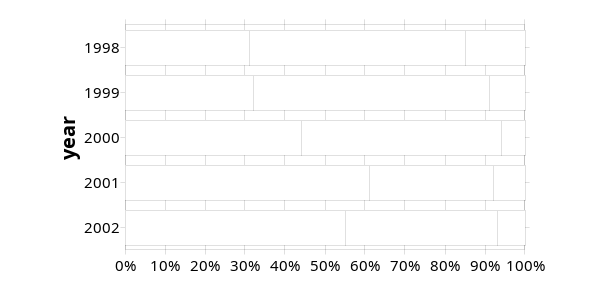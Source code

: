 @startjcckit(600,300)
data/curves = c1 c2 c3
data/c1/y = 1998 1999 2000 2001 2002
data/c1/x = 31 32 44 61 55
data/c2/y = 1998 1999 2000 2001 2002
data/c2/x = 54 59 50 31 38
data/c3/y = 1998 1999 2000 2001 2002
data/c3/x = 15  9  6  8  7
background = 0xffffff
defaultCoordinateSystem/ticLabelFormat = %d
defaultCoordinateSystem/ticLabelAttributes/fontSize = 0.03
defaultCoordinateSystem/axisLabelAttributes/fontSize = 0.04
defaultCoordinateSystem/axisLabelAttributes/fontStyle = bold
plot/coordinateSystem/xAxis/ = defaultCoordinateSystem/
plot/coordinateSystem/xAxis/axisLabel =  
plot/coordinateSystem/xAxis/ticLabelFormat = %d%% 
plot/coordinateSystem/xAxis/grid = true
plot/coordinateSystem/xAxis/minimum = 0
plot/coordinateSystem/xAxis/maximum = 100
plot/coordinateSystem/yAxis/ = defaultCoordinateSystem/
plot/coordinateSystem/yAxis/axisLabel = year
plot/coordinateSystem/yAxis/minimum = 2002.5
plot/coordinateSystem/yAxis/maximum = 1997.5
plot/initialHintForNextCurve/className = jcckit.plot.PositionHint
plot/initialHintForNextCurve/position = 0.15 0
defaultDefinition/symbolFactory/className = jcckit.plot.BarFactory
defaultDefinition/symbolFactory/stacked = true
defaultDefinition/symbolFactory/size = 0.07
defaultDefinition/symbolFactory/horizontalBars = true
defaultDefinition/symbolFactory/attributes/className = jcckit.graphic.BasicGraphicAttributes
defaultDefinition/symbolFactory/attributes/lineColor = 0
defaultDefinition/withLine = false
plot/curveFactory/definitions = def1 def2 def3
plot/curveFactory/def1/ = defaultDefinition/
plot/curveFactory/def1/symbolFactory/attributes/fillColor = 0xcaff
plot/curveFactory/def2/ = defaultDefinition/
plot/curveFactory/def2/symbolFactory/attributes/fillColor = 0xffca00
plot/curveFactory/def3/ = defaultDefinition/
plot/curveFactory/def3/symbolFactory/attributes/fillColor = 0xa0ff80
plot/legendVisible = false
@endjcckit

